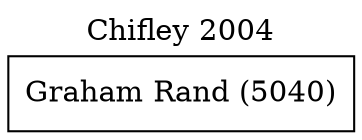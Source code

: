 // House preference flow
digraph "Graham Rand (5040)_Chifley_2004" {
	graph [label="Chifley 2004" labelloc=t mclimit=10]
	node [shape=box]
	"Graham Rand (5040)" [label="Graham Rand (5040)
"]
}
